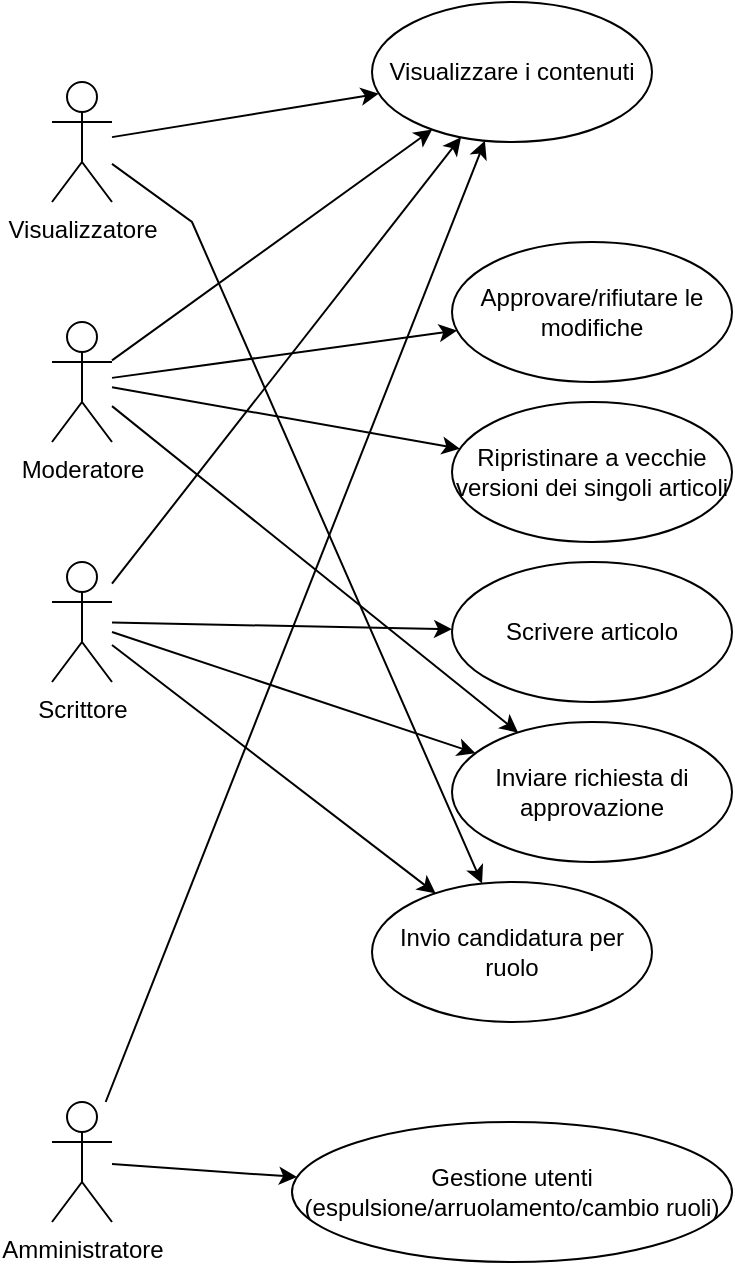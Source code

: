 <mxfile>
    <diagram id="dhfRCaSankqBBz3X62W6" name="Pagina-1">
        <mxGraphModel dx="463" dy="427" grid="1" gridSize="10" guides="1" tooltips="1" connect="1" arrows="1" fold="1" page="1" pageScale="1" pageWidth="827" pageHeight="1169" math="0" shadow="0">
            <root>
                <mxCell id="0"/>
                <mxCell id="1" parent="0"/>
                <mxCell id="2" value="Visualizzatore" style="shape=umlActor;verticalLabelPosition=bottom;verticalAlign=top;html=1;" vertex="1" parent="1">
                    <mxGeometry x="40" y="40" width="30" height="60" as="geometry"/>
                </mxCell>
                <mxCell id="3" value="Moderatore" style="shape=umlActor;verticalLabelPosition=bottom;verticalAlign=top;html=1;" vertex="1" parent="1">
                    <mxGeometry x="40" y="160" width="30" height="60" as="geometry"/>
                </mxCell>
                <mxCell id="4" value="Amministratore" style="shape=umlActor;verticalLabelPosition=bottom;verticalAlign=top;html=1;" vertex="1" parent="1">
                    <mxGeometry x="40" y="550" width="30" height="60" as="geometry"/>
                </mxCell>
                <mxCell id="5" value="Scrittore" style="shape=umlActor;verticalLabelPosition=bottom;verticalAlign=top;html=1;" vertex="1" parent="1">
                    <mxGeometry x="40" y="280" width="30" height="60" as="geometry"/>
                </mxCell>
                <mxCell id="6" value="Visualizzare i contenuti" style="ellipse;whiteSpace=wrap;html=1;" vertex="1" parent="1">
                    <mxGeometry x="200" width="140" height="70" as="geometry"/>
                </mxCell>
                <mxCell id="7" value="Approvare/rifiutare le modifiche" style="ellipse;whiteSpace=wrap;html=1;" vertex="1" parent="1">
                    <mxGeometry x="240" y="120" width="140" height="70" as="geometry"/>
                </mxCell>
                <mxCell id="8" value="Scrivere articolo" style="ellipse;whiteSpace=wrap;html=1;" vertex="1" parent="1">
                    <mxGeometry x="240" y="280" width="140" height="70" as="geometry"/>
                </mxCell>
                <mxCell id="9" value="Gestione utenti&lt;div&gt;(espulsione/arruolamento/cambio ruoli)&lt;/div&gt;" style="ellipse;whiteSpace=wrap;html=1;" vertex="1" parent="1">
                    <mxGeometry x="160" y="560" width="220" height="70" as="geometry"/>
                </mxCell>
                <mxCell id="10" value="" style="endArrow=classic;html=1;rounded=0;" edge="1" parent="1" source="2" target="6">
                    <mxGeometry width="50" height="50" relative="1" as="geometry">
                        <mxPoint x="110" y="150" as="sourcePoint"/>
                        <mxPoint x="160" y="100" as="targetPoint"/>
                    </mxGeometry>
                </mxCell>
                <mxCell id="11" value="" style="endArrow=classic;html=1;rounded=0;" edge="1" parent="1" source="4" target="9">
                    <mxGeometry width="50" height="50" relative="1" as="geometry">
                        <mxPoint x="110" y="580" as="sourcePoint"/>
                        <mxPoint x="320" y="490" as="targetPoint"/>
                    </mxGeometry>
                </mxCell>
                <mxCell id="12" value="" style="endArrow=classic;html=1;rounded=0;" edge="1" parent="1" source="3" target="6">
                    <mxGeometry width="50" height="50" relative="1" as="geometry">
                        <mxPoint x="150" y="150" as="sourcePoint"/>
                        <mxPoint x="200" y="130" as="targetPoint"/>
                    </mxGeometry>
                </mxCell>
                <mxCell id="13" value="" style="endArrow=classic;html=1;rounded=0;" edge="1" parent="1" source="5" target="6">
                    <mxGeometry width="50" height="50" relative="1" as="geometry">
                        <mxPoint x="110" y="250" as="sourcePoint"/>
                        <mxPoint x="160" y="200" as="targetPoint"/>
                    </mxGeometry>
                </mxCell>
                <mxCell id="14" value="" style="endArrow=classic;html=1;rounded=0;" edge="1" parent="1" source="4" target="6">
                    <mxGeometry width="50" height="50" relative="1" as="geometry">
                        <mxPoint x="90" y="430" as="sourcePoint"/>
                        <mxPoint x="140" y="380" as="targetPoint"/>
                    </mxGeometry>
                </mxCell>
                <mxCell id="15" value="" style="endArrow=classic;html=1;rounded=0;" edge="1" parent="1" source="3" target="7">
                    <mxGeometry width="50" height="50" relative="1" as="geometry">
                        <mxPoint x="180" y="240" as="sourcePoint"/>
                        <mxPoint x="230" y="190" as="targetPoint"/>
                    </mxGeometry>
                </mxCell>
                <mxCell id="16" value="" style="endArrow=classic;html=1;rounded=0;" edge="1" parent="1" source="5" target="8">
                    <mxGeometry width="50" height="50" relative="1" as="geometry">
                        <mxPoint x="290" y="290" as="sourcePoint"/>
                        <mxPoint x="340" y="240" as="targetPoint"/>
                    </mxGeometry>
                </mxCell>
                <mxCell id="17" value="Inviare richiesta di approvazione" style="ellipse;whiteSpace=wrap;html=1;" vertex="1" parent="1">
                    <mxGeometry x="240" y="360" width="140" height="70" as="geometry"/>
                </mxCell>
                <mxCell id="18" value="" style="endArrow=classic;html=1;rounded=0;" edge="1" parent="1" source="5" target="17">
                    <mxGeometry width="50" height="50" relative="1" as="geometry">
                        <mxPoint x="290" y="400" as="sourcePoint"/>
                        <mxPoint x="340" y="350" as="targetPoint"/>
                    </mxGeometry>
                </mxCell>
                <mxCell id="19" value="Ripristinare a vecchie versioni dei singoli articoli" style="ellipse;whiteSpace=wrap;html=1;" vertex="1" parent="1">
                    <mxGeometry x="240" y="200" width="140" height="70" as="geometry"/>
                </mxCell>
                <mxCell id="20" value="" style="endArrow=classic;html=1;rounded=0;" edge="1" parent="1" source="3" target="19">
                    <mxGeometry width="50" height="50" relative="1" as="geometry">
                        <mxPoint x="280" y="230" as="sourcePoint"/>
                        <mxPoint x="330" y="180" as="targetPoint"/>
                    </mxGeometry>
                </mxCell>
                <mxCell id="21" value="Invio candidatura per ruolo" style="ellipse;whiteSpace=wrap;html=1;" vertex="1" parent="1">
                    <mxGeometry x="200" y="440" width="140" height="70" as="geometry"/>
                </mxCell>
                <mxCell id="22" value="" style="endArrow=classic;html=1;rounded=0;" edge="1" parent="1" source="5" target="21">
                    <mxGeometry width="50" height="50" relative="1" as="geometry">
                        <mxPoint x="280" y="410" as="sourcePoint"/>
                        <mxPoint x="330" y="360" as="targetPoint"/>
                    </mxGeometry>
                </mxCell>
                <mxCell id="23" value="" style="endArrow=classic;html=1;rounded=0;" edge="1" parent="1" source="3" target="17">
                    <mxGeometry width="50" height="50" relative="1" as="geometry">
                        <mxPoint x="280" y="410" as="sourcePoint"/>
                        <mxPoint x="330" y="360" as="targetPoint"/>
                    </mxGeometry>
                </mxCell>
                <mxCell id="24" value="" style="endArrow=classic;html=1;rounded=0;" edge="1" parent="1" source="2" target="21">
                    <mxGeometry width="50" height="50" relative="1" as="geometry">
                        <mxPoint x="280" y="160" as="sourcePoint"/>
                        <mxPoint x="330" y="110" as="targetPoint"/>
                        <Array as="points">
                            <mxPoint x="110" y="110"/>
                        </Array>
                    </mxGeometry>
                </mxCell>
            </root>
        </mxGraphModel>
    </diagram>
</mxfile>